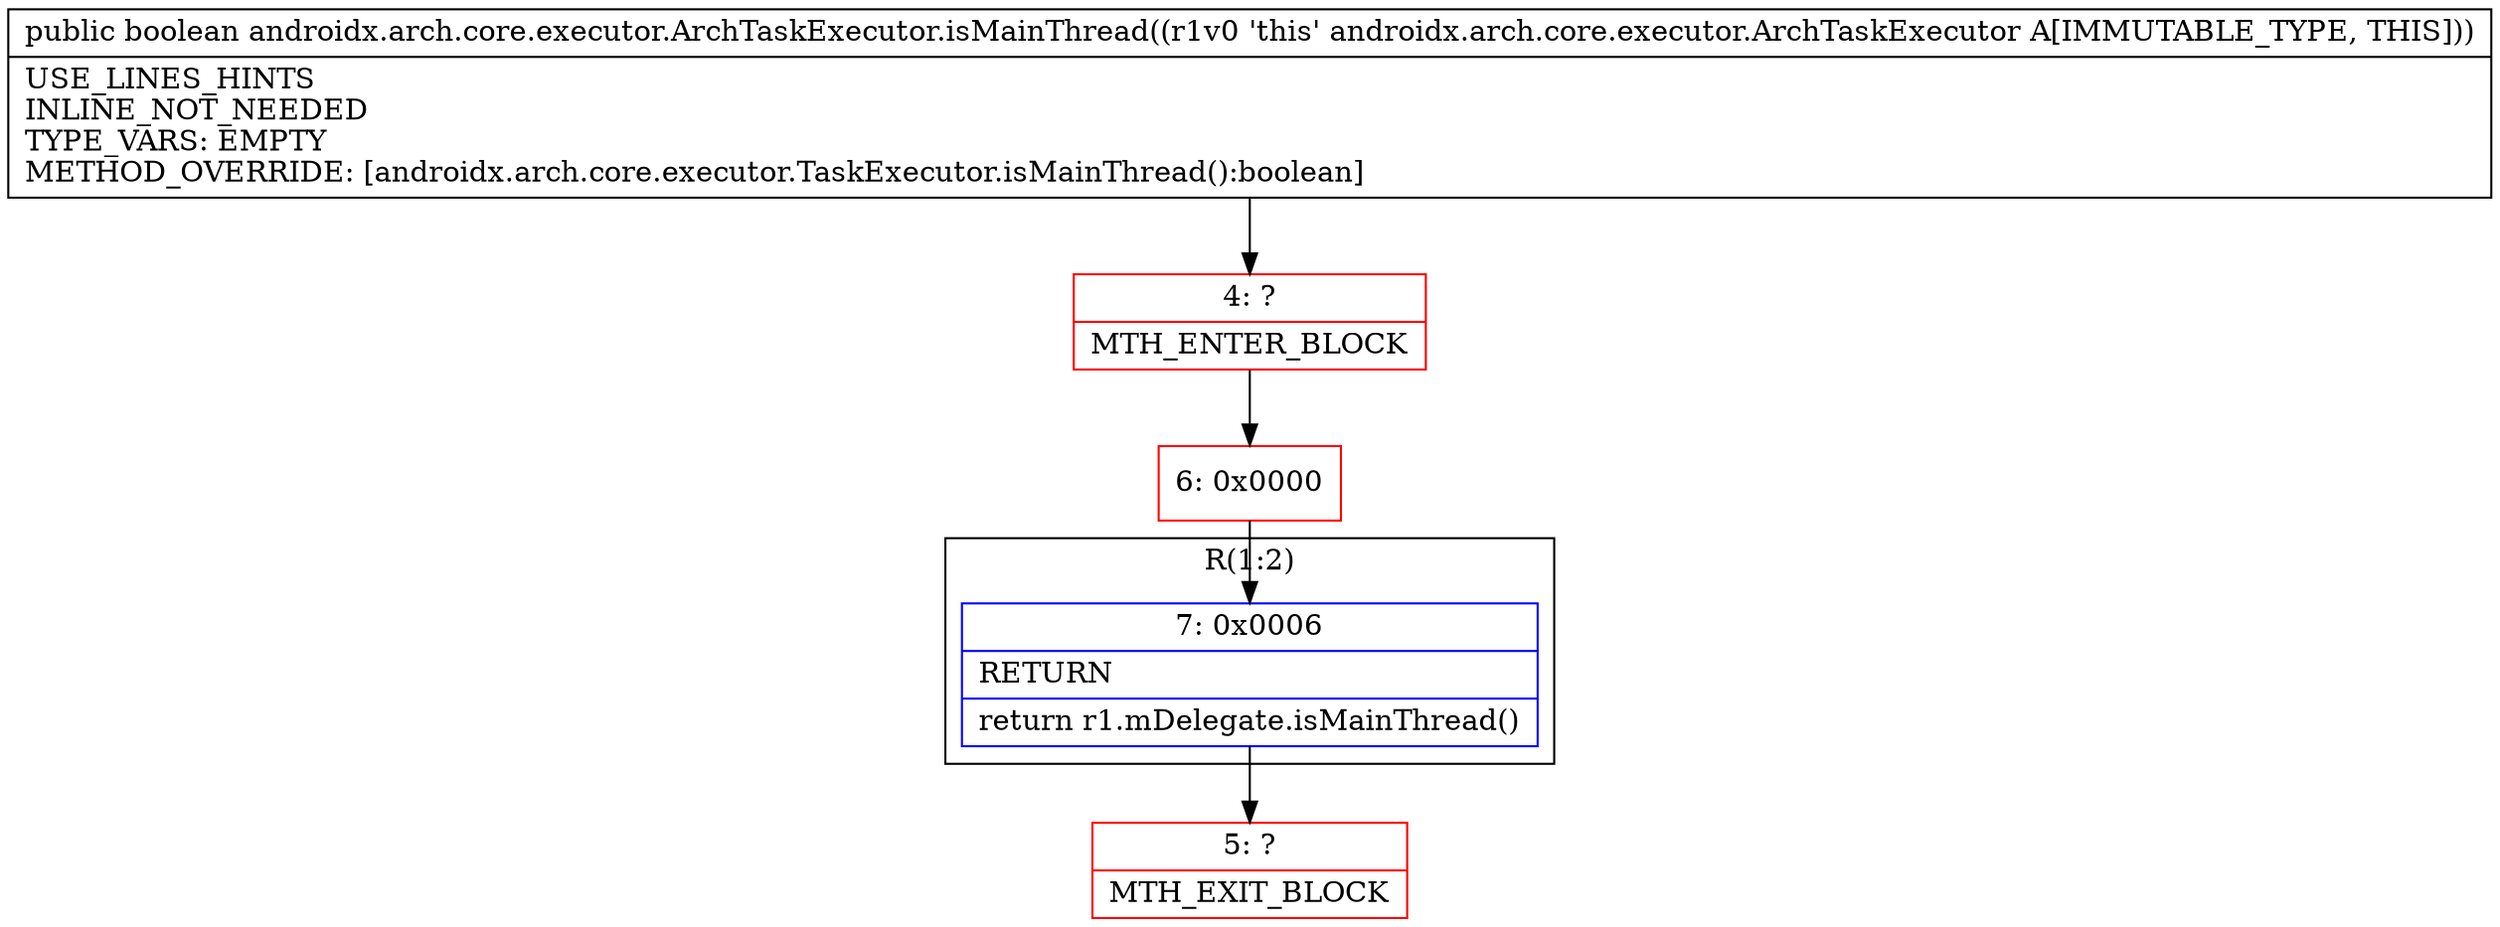 digraph "CFG forandroidx.arch.core.executor.ArchTaskExecutor.isMainThread()Z" {
subgraph cluster_Region_1638755756 {
label = "R(1:2)";
node [shape=record,color=blue];
Node_7 [shape=record,label="{7\:\ 0x0006|RETURN\l|return r1.mDelegate.isMainThread()\l}"];
}
Node_4 [shape=record,color=red,label="{4\:\ ?|MTH_ENTER_BLOCK\l}"];
Node_6 [shape=record,color=red,label="{6\:\ 0x0000}"];
Node_5 [shape=record,color=red,label="{5\:\ ?|MTH_EXIT_BLOCK\l}"];
MethodNode[shape=record,label="{public boolean androidx.arch.core.executor.ArchTaskExecutor.isMainThread((r1v0 'this' androidx.arch.core.executor.ArchTaskExecutor A[IMMUTABLE_TYPE, THIS]))  | USE_LINES_HINTS\lINLINE_NOT_NEEDED\lTYPE_VARS: EMPTY\lMETHOD_OVERRIDE: [androidx.arch.core.executor.TaskExecutor.isMainThread():boolean]\l}"];
MethodNode -> Node_4;Node_7 -> Node_5;
Node_4 -> Node_6;
Node_6 -> Node_7;
}

